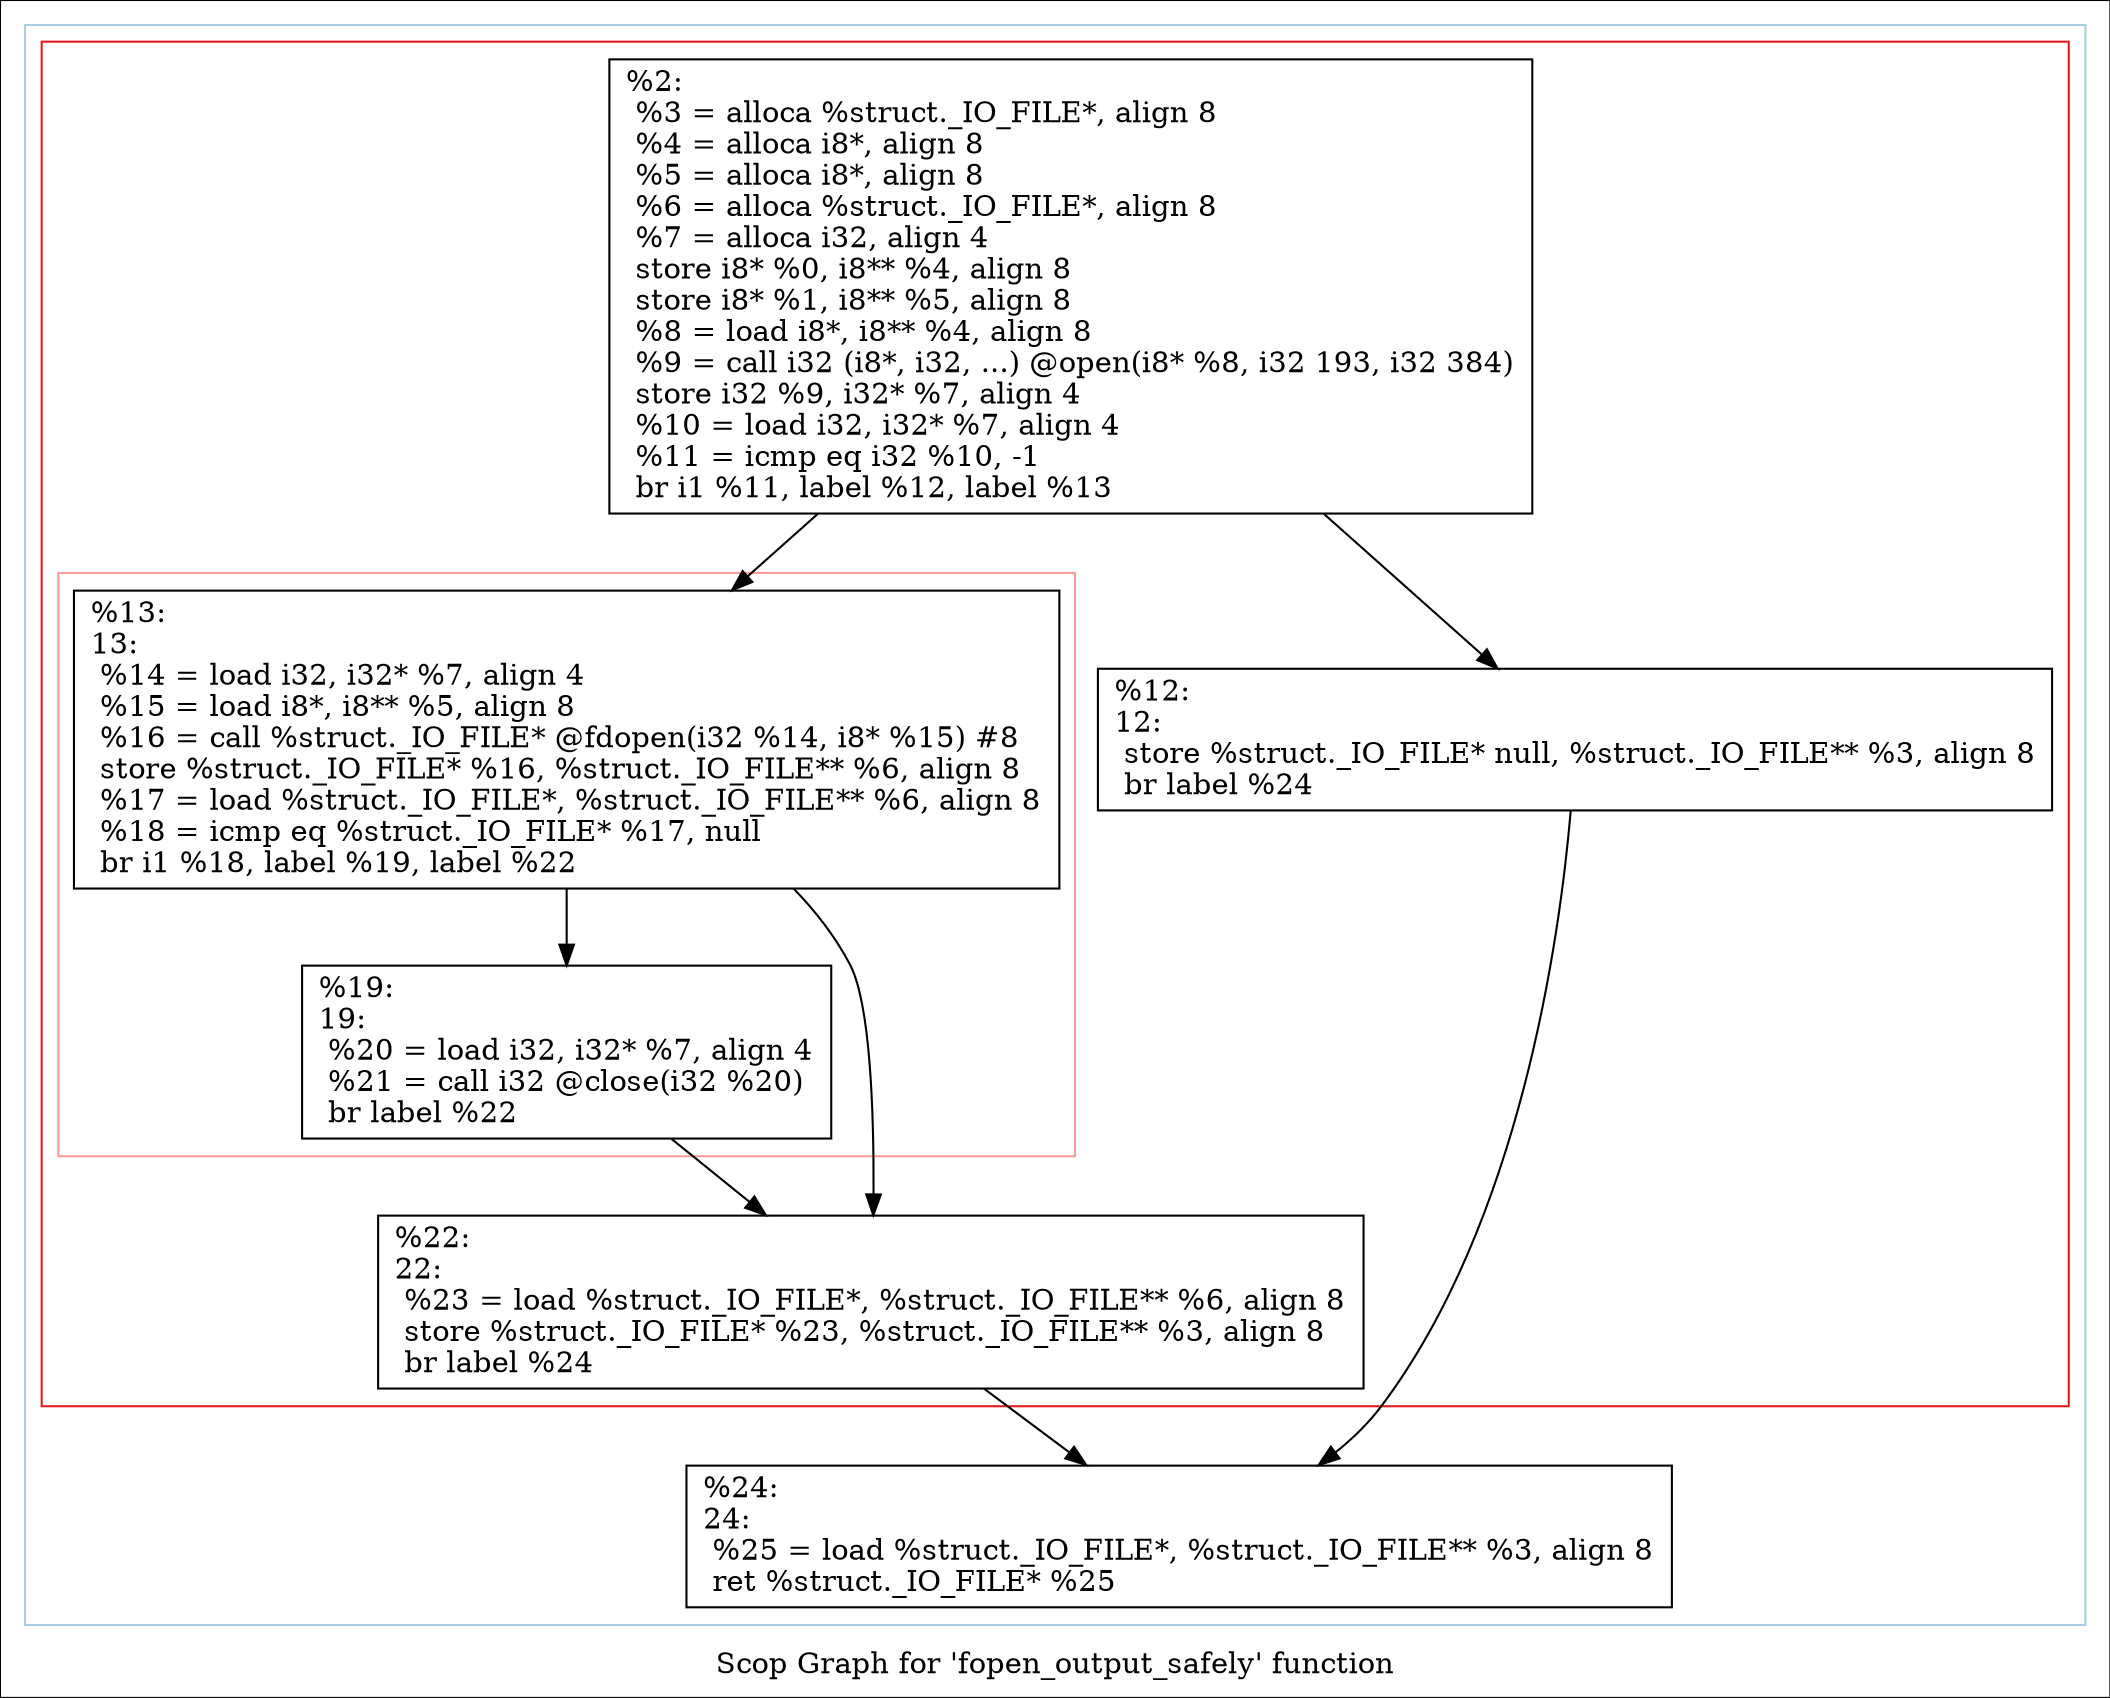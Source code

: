 digraph "Scop Graph for 'fopen_output_safely' function" {
	label="Scop Graph for 'fopen_output_safely' function";

	Node0x2834e90 [shape=record,label="{%2:\l  %3 = alloca %struct._IO_FILE*, align 8\l  %4 = alloca i8*, align 8\l  %5 = alloca i8*, align 8\l  %6 = alloca %struct._IO_FILE*, align 8\l  %7 = alloca i32, align 4\l  store i8* %0, i8** %4, align 8\l  store i8* %1, i8** %5, align 8\l  %8 = load i8*, i8** %4, align 8\l  %9 = call i32 (i8*, i32, ...) @open(i8* %8, i32 193, i32 384)\l  store i32 %9, i32* %7, align 4\l  %10 = load i32, i32* %7, align 4\l  %11 = icmp eq i32 %10, -1\l  br i1 %11, label %12, label %13\l}"];
	Node0x2834e90 -> Node0x28bdac0;
	Node0x2834e90 -> Node0x25b34b0;
	Node0x28bdac0 [shape=record,label="{%12:\l12:                                               \l  store %struct._IO_FILE* null, %struct._IO_FILE** %3, align 8\l  br label %24\l}"];
	Node0x28bdac0 -> Node0x27f2b80;
	Node0x27f2b80 [shape=record,label="{%24:\l24:                                               \l  %25 = load %struct._IO_FILE*, %struct._IO_FILE** %3, align 8\l  ret %struct._IO_FILE* %25\l}"];
	Node0x25b34b0 [shape=record,label="{%13:\l13:                                               \l  %14 = load i32, i32* %7, align 4\l  %15 = load i8*, i8** %5, align 8\l  %16 = call %struct._IO_FILE* @fdopen(i32 %14, i8* %15) #8\l  store %struct._IO_FILE* %16, %struct._IO_FILE** %6, align 8\l  %17 = load %struct._IO_FILE*, %struct._IO_FILE** %6, align 8\l  %18 = icmp eq %struct._IO_FILE* %17, null\l  br i1 %18, label %19, label %22\l}"];
	Node0x25b34b0 -> Node0x2936550;
	Node0x25b34b0 -> Node0x28340b0;
	Node0x2936550 [shape=record,label="{%19:\l19:                                               \l  %20 = load i32, i32* %7, align 4\l  %21 = call i32 @close(i32 %20)\l  br label %22\l}"];
	Node0x2936550 -> Node0x28340b0;
	Node0x28340b0 [shape=record,label="{%22:\l22:                                               \l  %23 = load %struct._IO_FILE*, %struct._IO_FILE** %6, align 8\l  store %struct._IO_FILE* %23, %struct._IO_FILE** %3, align 8\l  br label %24\l}"];
	Node0x28340b0 -> Node0x27f2b80;
	colorscheme = "paired12"
        subgraph cluster_0x28f0900 {
          label = "";
          style = solid;
          color = 1
          subgraph cluster_0x2941c60 {
            label = "";
            style = solid;
            color = 6
            subgraph cluster_0x28f0980 {
              label = "";
              style = solid;
              color = 5
              Node0x25b34b0;
              Node0x2936550;
            }
            Node0x2834e90;
            Node0x28bdac0;
            Node0x28340b0;
          }
          Node0x27f2b80;
        }
}
